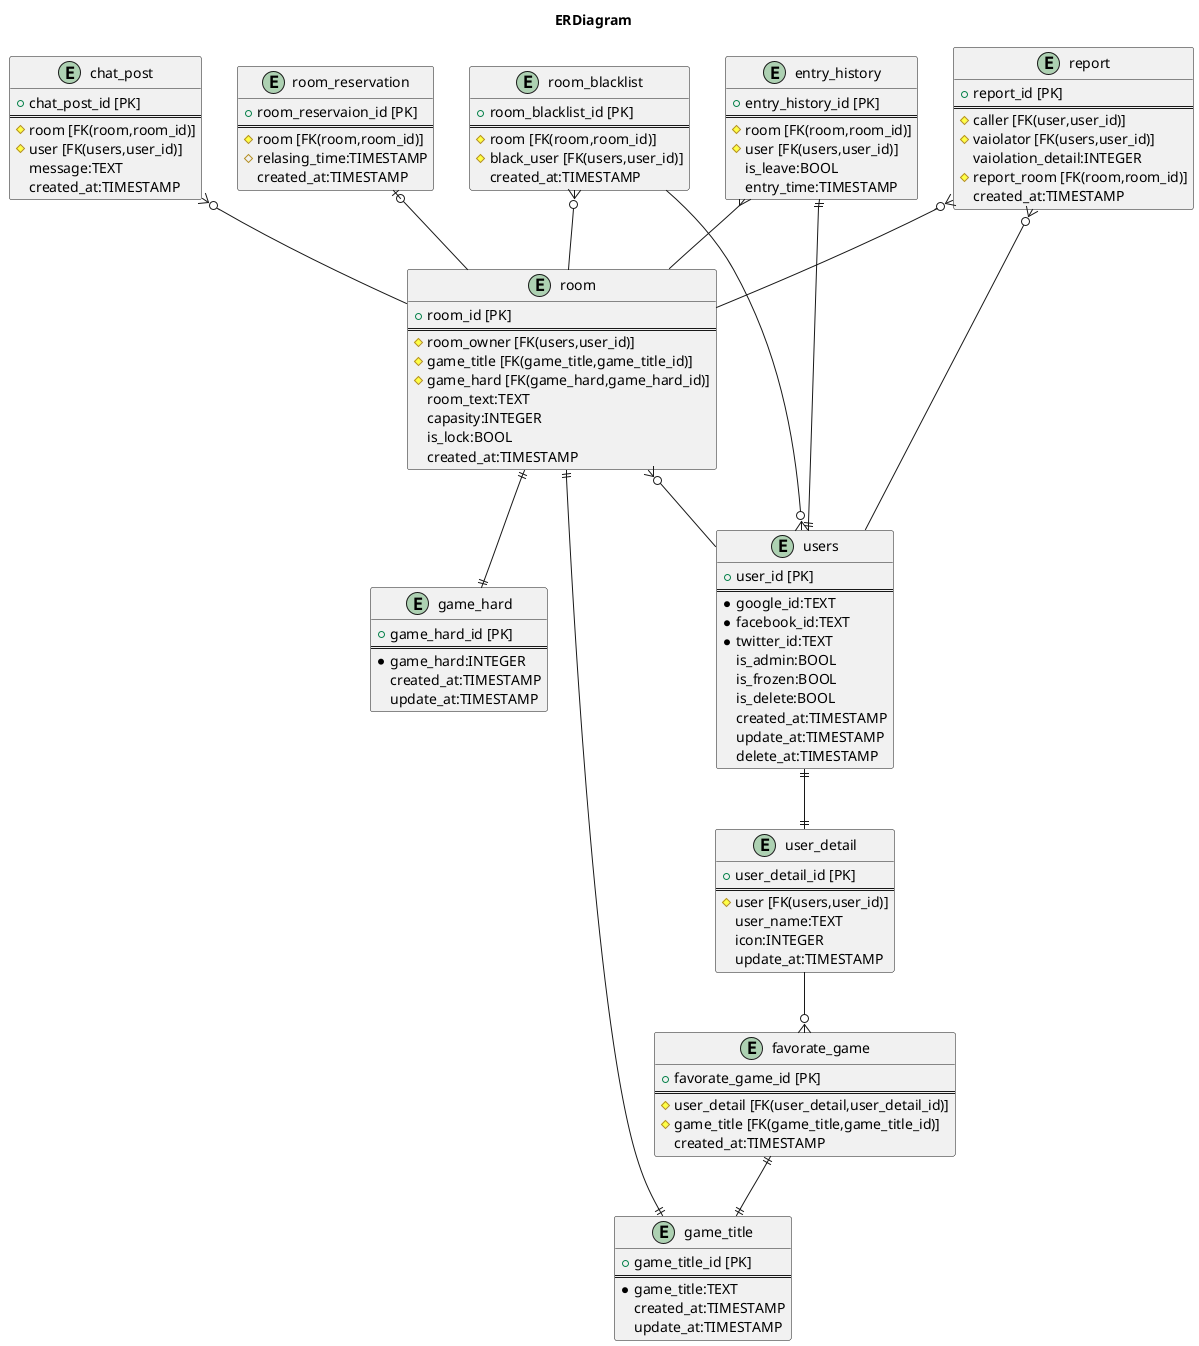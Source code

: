 @startuml
title ERDiagram

entity "users" {
    + user_id [PK]
    ==
    * google_id:TEXT
    * facebook_id:TEXT
    * twitter_id:TEXT
    is_admin:BOOL
    is_frozen:BOOL
    is_delete:BOOL
    created_at:TIMESTAMP
    update_at:TIMESTAMP
    delete_at:TIMESTAMP
}

entity "user_detail" {
    + user_detail_id [PK]
    ==
    # user [FK(users,user_id)]
    user_name:TEXT
    icon:INTEGER
    update_at:TIMESTAMP
}

entity "room" {
    + room_id [PK]
    ==
    # room_owner [FK(users,user_id)]
    # game_title [FK(game_title,game_title_id)]
    # game_hard [FK(game_hard,game_hard_id)]
    room_text:TEXT
    capasity:INTEGER
    is_lock:BOOL
    created_at:TIMESTAMP
}

entity "room_blacklist" {
    + room_blacklist_id [PK]
    ==
    # room [FK(room,room_id)]
    # black_user [FK(users,user_id)]
    created_at:TIMESTAMP
}

entity "room_reservation" {
    + room_reservaion_id [PK]
    ==
    # room [FK(room,room_id)]
    # relasing_time:TIMESTAMP
    created_at:TIMESTAMP
}

entity "game_title" {
    + game_title_id [PK]
    ==
    * game_title:TEXT
    created_at:TIMESTAMP
    update_at:TIMESTAMP
}

entity "game_hard" {
    + game_hard_id [PK]
    ==
    * game_hard:INTEGER
    created_at:TIMESTAMP
    update_at:TIMESTAMP
}

entity "favorate_game" {
    + favorate_game_id [PK]
    ==
    # user_detail [FK(user_detail,user_detail_id)]
    # game_title [FK(game_title,game_title_id)]
    created_at:TIMESTAMP
}

entity "chat_post" {
    + chat_post_id [PK]
    ==
    # room [FK(room,room_id)]
    # user [FK(users,user_id)]
    message:TEXT
    created_at:TIMESTAMP
}

entity "entry_history" {
    + entry_history_id [PK]
    ==
    # room [FK(room,room_id)]
    # user [FK(users,user_id)]
    is_leave:BOOL
    entry_time:TIMESTAMP
}

entity "report" {
    + report_id [PK]
    ==
    # caller [FK(user,user_id)]
    # vaiolator [FK(users,user_id)]
    vaiolation_detail:INTEGER
    # report_room [FK(room,room_id)]
    created_at:TIMESTAMP
}

users ||--|| user_detail
user_detail --o{ favorate_game
favorate_game ||--|| game_title
room }o-- users
room ||--|| game_title
room ||--|| game_hard
room_blacklist }o-- room
room_blacklist --o{ users
room_reservation |o-- room
chat_post }o-- room
entry_history ||--|| users
entry_history }-- room
report }o-- users
report }o-- room

@enduml